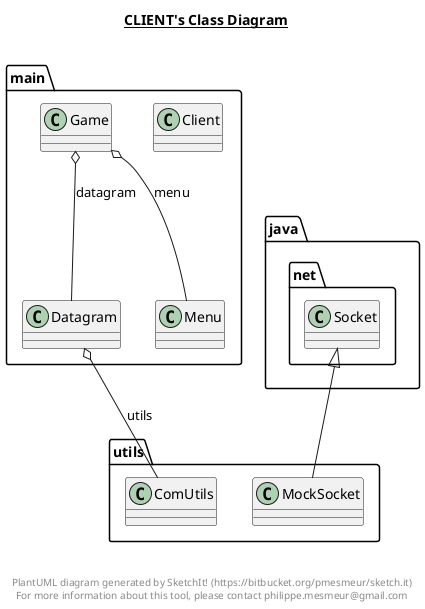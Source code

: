 @startuml

title __CLIENT's Class Diagram__\n

    namespace main {
      class main.Client {
      }
    }

  


    namespace main {
      class main.Datagram {
      }
    }

  

    namespace main {
      class main.Game {
      }
    }

  

    namespace main {
      class main.Menu {
      }
    }

  

    namespace utils {
      class utils.ComUtils {
      }

  }
  

    namespace utils {
      class utils.MockSocket {
      }
    }

  

  main.Datagram o-- utils.ComUtils : utils
  main.Game o-- main.Datagram : datagram
  main.Game o-- main.Menu : menu
  utils.MockSocket -up-|> java.net.Socket


right footer


PlantUML diagram generated by SketchIt! (https://bitbucket.org/pmesmeur/sketch.it)
For more information about this tool, please contact philippe.mesmeur@gmail.com
endfooter

@enduml
